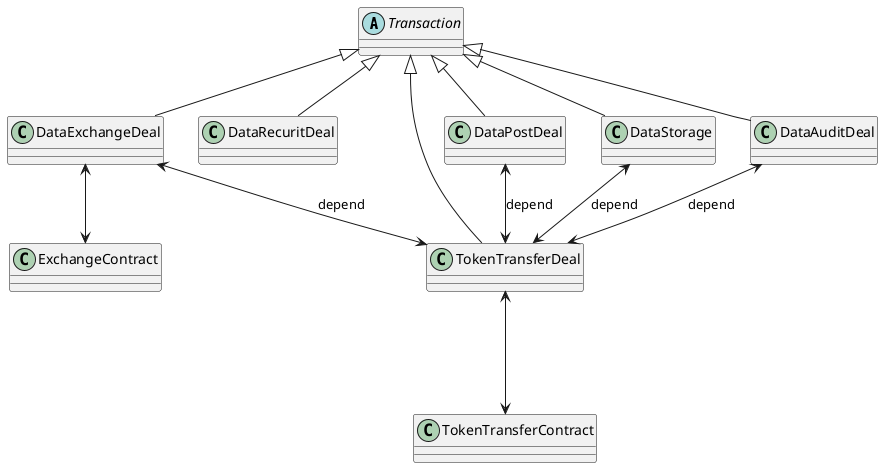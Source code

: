 @startuml

abstract class Transaction
class DataAuditDeal
class DataRecuritDeal
class DataExchangeDeal
class TokenTransferDeal
class DataPostDeal
class DataStorage

Transaction<|-- DataAuditDeal

Transaction<|-- DataRecuritDeal

Transaction<|-- TokenTransferDeal

Transaction<|-- DataExchangeDeal

Transaction<|-- DataPostDeal

Transaction<|-- DataStorage


DataExchangeDeal<-->TokenTransferDeal :depend
DataPostDeal<-->TokenTransferDeal  :depend
DataAuditDeal<-->TokenTransferDeal  :depend
DataStorage<-->TokenTransferDeal  :depend

DataExchangeDeal<-->ExchangeContract
TokenTransferDeal<--->TokenTransferContract

@enduml